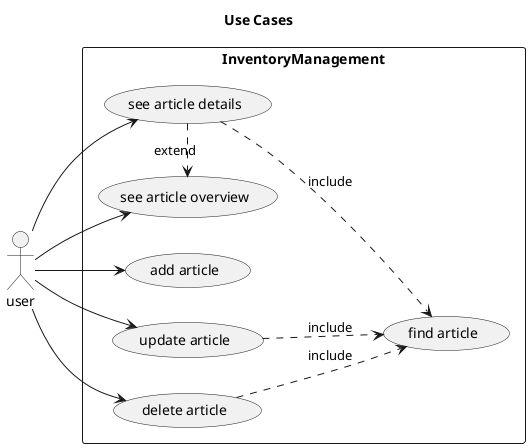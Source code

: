 @startuml use cases
title Use Cases
left to right direction

actor user

rectangle InventoryManagement {
    usecase "find article" as find
    usecase "add article" as add
    usecase "update article" as update
    usecase "delete article" as delete
    usecase "see article overview" as overview
    usecase "see article details" as details
}

user --> add
user --> update
user --> overview
user --> details
user --> delete

update ..> find : include
details ..> find : include
delete ..> find: include
details .> overview : extend

@enduml

@startuml  create men shirt

actor User

ShellMenu -> User: Show main menu
User -> ShellMenu: Option 3
ShellMenu -> UserInputProcessor: Create new article
UserInputProcessor -> User: Whick article do you want to create
User -> UserInputProcessor: Option 3
create ArticleFactoryFacade
UserInputProcessor -> ArticleFactoryFacade: Create new article
ArticleFactoryFacade -> User: Enter article number
User -> ArticleFactoryFacade: article number
create MenShirtFactory
ArticleFactoryFacade -> MenShirtFactory: Create article
MenShirtFactory -> User: Ask article properties
User -> MenShirtFactory: Article properties
MenShirtFactory -> User: Ask shirt properties
User -> MenShirtFactory: Shirt properties
MenShirtFactory -> User: Ask men shirt properties
User -> MenShirtFactory: Men shirt properties
MenShirtFactory -> User: Ask inventory properties
User -> MenShirtFactory: Inventory properties


MenShirtFactory -> UserInputProcessor: MenShirt instance
UserInputProcessor -> ArticleRepository: Add article
UserInputProcessor -> User: Success message

@enduml

@startuml print articles

actor User
ShellMenu -> User: Show main menu
alt show overview
    User -> ShellMenu: Option 1
    ShellMenu -> UserInputProcessor: List all articles
    UserInputProcessor -> ArticlePrinter: Print overview
    ArticlePrinter -> ArticleRepository: Get all articles
    ArticleRepository -> ArticlePrinter: all articles
    ArticlePrinter -> User: Article overview    
else show details
    User -> ShellMenu: Option 2
    ShellMenu -> UserInputProcessor: Select article
    UserInputProcessor -> User: Please enter the article number
    User -> UserInputProcessor: Article number
    UserInputProcessor -> ArticleRepository: Get article by ID
    ArticleRepository -> UserInputProcessor: Article with matching ID
    UserInputProcessor -> ShellMenu: Selected article
    ShellMenu -> UserInputProcessor: Show article details
    UserInputProcessor -> ArticlePrinter: Show article details
    ArticlePrinter -> User: Article details
end

@enduml